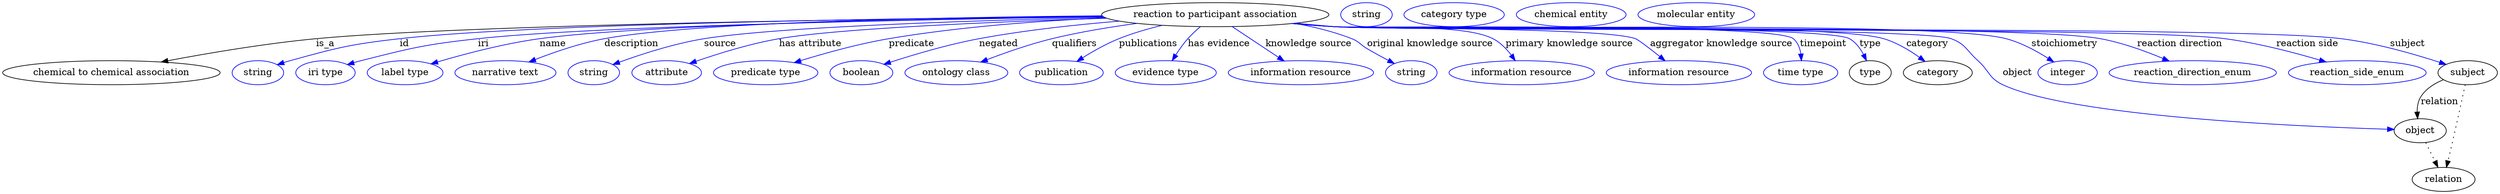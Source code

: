 digraph {
	graph [bb="0,0,3724.7,283"];
	node [label="\N"];
	"reaction to participant association"	[height=0.5,
		label="reaction to participant association",
		pos="1810.5,265",
		width=4.7121];
	"chemical to chemical association"	[height=0.5,
		pos="162.49,178",
		width=4.5135];
	"reaction to participant association" -> "chemical to chemical association"	[label=is_a,
		lp="481.49,221.5",
		pos="e,236.7,194.08 1642.4,262.48 1334.4,259.23 690.4,250.08 467.49,229 392.34,221.89 307.69,207.5 246.66,195.97"];
	id	[color=blue,
		height=0.5,
		label=string,
		pos="381.49,178",
		width=1.0652];
	"reaction to participant association" -> id	[color=blue,
		label=id,
		lp="599.49,221.5",
		pos="e,410.47,190 1642.1,262.72 1356.9,259.96 790.5,251.72 592.49,229 519.05,220.57 500.72,215.72 429.49,196 426.38,195.14 423.18,194.18 \
419.98,193.16",
		style=solid];
	iri	[color=blue,
		height=0.5,
		label="iri type",
		pos="482.49,178",
		width=1.2277];
	"reaction to participant association" -> iri	[color=blue,
		label=iri,
		lp="717.49,221.5",
		pos="e,515.1,190.15 1643.2,261.87 1381,257.99 885.15,248.33 709.49,229 631.25,220.39 611.77,215.39 535.49,196 532.06,195.13 528.53,194.16 \
524.99,193.14",
		style=solid];
	name	[color=blue,
		height=0.5,
		label="label type",
		pos="601.49,178",
		width=1.5707];
	"reaction to participant association" -> name	[color=blue,
		label=name,
		lp="821.49,221.5",
		pos="e,640.09,191.27 1642.6,262.38 1398.8,259.31 958.77,250.85 801.49,229 748.87,221.69 690.04,206.05 649.88,194.19",
		style=solid];
	description	[color=blue,
		height=0.5,
		label="narrative text",
		pos="751.49,178",
		width=2.0943];
	"reaction to participant association" -> description	[color=blue,
		label=description,
		lp="938.99,221.5",
		pos="e,786.36,194.07 1641.5,263.34 1417.9,261.46 1036.1,254.48 898.49,229 863,222.43 824.43,209.06 795.71,197.8",
		style=solid];
	source	[color=blue,
		height=0.5,
		label=string,
		pos="883.49,178",
		width=1.0652];
	"reaction to participant association" -> source	[color=blue,
		label=source,
		lp="1070.5,221.5",
		pos="e,911.78,190.27 1645,260.89 1455.6,256.54 1157.4,247.06 1046.5,229 1002.5,221.84 953.95,205.83 921.36,193.84",
		style=solid];
	"has attribute"	[color=blue,
		height=0.5,
		label=attribute,
		pos="991.49,178",
		width=1.4443];
	"reaction to participant association" -> "has attribute"	[color=blue,
		label="has attribute",
		lp="1205.5,221.5",
		pos="e,1025.5,191.77 1648.3,259.69 1486.4,254.59 1249,244.75 1158.5,229 1115.6,221.54 1068.2,206.68 1034.9,195.09",
		style=solid];
	predicate	[color=blue,
		height=0.5,
		label="predicate type",
		pos="1139.5,178",
		width=2.1665];
	"reaction to participant association" -> predicate	[color=blue,
		label=predicate,
		lp="1356.5,221.5",
		pos="e,1182.2,193.22 1646.9,260.23 1551.7,256.05 1429.7,247.3 1322.5,229 1277.8,221.37 1228.3,207.5 1192.1,196.3",
		style=solid];
	negated	[color=blue,
		height=0.5,
		label=boolean,
		pos="1282.5,178",
		width=1.2999];
	"reaction to participant association" -> negated	[color=blue,
		label=negated,
		lp="1486.5,221.5",
		pos="e,1315.9,190.6 1667.2,255.33 1602.7,250.01 1525.9,241.71 1457.5,229 1411.8,220.52 1360.9,205.29 1325.8,193.86",
		style=solid];
	qualifiers	[color=blue,
		height=0.5,
		label="ontology class",
		pos="1423.5,178",
		width=2.1304];
	"reaction to participant association" -> qualifiers	[color=blue,
		label=qualifiers,
		lp="1600,221.5",
		pos="e,1459.9,193.95 1693.6,251.91 1653,246.48 1607.4,239 1566.5,229 1533.3,220.91 1497.1,208.18 1469.4,197.59",
		style=solid];
	publications	[color=blue,
		height=0.5,
		label=publication,
		pos="1580.5,178",
		width=1.7332];
	"reaction to participant association" -> publications	[color=blue,
		label=publications,
		lp="1710.5,221.5",
		pos="e,1603.6,194.94 1731.1,249.03 1709.7,243.84 1686.9,237.21 1666.5,229 1647.7,221.46 1628.2,210.36 1612.4,200.54",
		style=solid];
	"has evidence"	[color=blue,
		height=0.5,
		label="evidence type",
		pos="1736.5,178",
		width=2.0943];
	"reaction to participant association" -> "has evidence"	[color=blue,
		label="has evidence",
		lp="1816,221.5",
		pos="e,1746.1,196.05 1788.2,246.9 1781.8,241.51 1775.1,235.31 1769.5,229 1762.9,221.56 1756.6,212.72 1751.4,204.55",
		style=solid];
	"knowledge source"	[color=blue,
		height=0.5,
		label="information resource",
		pos="1938.5,178",
		width=3.015];
	"reaction to participant association" -> "knowledge source"	[color=blue,
		label="knowledge source",
		lp="1950,221.5",
		pos="e,1913.4,195.54 1835.8,247.08 1850.3,237.38 1868.9,224.99 1885.5,214 1891.7,209.85 1898.4,205.43 1904.8,201.18",
		style=solid];
	"original knowledge source"	[color=blue,
		height=0.5,
		label=string,
		pos="2103.5,178",
		width=1.0652];
	"reaction to participant association" -> "original knowledge source"	[color=blue,
		label="original knowledge source",
		lp="2131.5,221.5",
		pos="e,2078.1,191.77 1929,252.05 1957.6,246.9 1987.6,239.53 2014.5,229 2025.8,224.54 2027,220.2 2037.5,214 2047.6,208.05 2058.8,201.94 \
2069,196.52",
		style=solid];
	"primary knowledge source"	[color=blue,
		height=0.5,
		label="information resource",
		pos="2268.5,178",
		width=3.015];
	"reaction to participant association" -> "primary knowledge source"	[color=blue,
		label="primary knowledge source",
		lp="2339.5,221.5",
		pos="e,2258.8,196.04 1930.8,252.26 1950.4,250.44 1970.5,248.62 1989.5,247 2041.9,242.51 2178.6,252.74 2225.5,229 2236.4,223.46 2245.8,\
213.79 2252.9,204.43",
		style=solid];
	"aggregator knowledge source"	[color=blue,
		height=0.5,
		label="information resource",
		pos="2503.5,178",
		width=3.015];
	"reaction to participant association" -> "aggregator knowledge source"	[color=blue,
		label="aggregator knowledge source",
		lp="2567,221.5",
		pos="e,2482.9,195.87 1927.9,251.93 1948.4,250.08 1969.6,248.35 1989.5,247 2039.3,243.64 2391.5,246.02 2438.5,229 2442.8,227.42 2459.6,\
214.5 2475,202.19",
		style=solid];
	timepoint	[color=blue,
		height=0.5,
		label="time type",
		pos="2685.5,178",
		width=1.5346];
	"reaction to participant association" -> timepoint	[color=blue,
		label=timepoint,
		lp="2719.5,221.5",
		pos="e,2686.7,196.1 1926.4,251.82 1947.4,249.95 1969.1,248.24 1989.5,247 2027.5,244.7 2645.1,253.24 2674.5,229 2681.2,223.45 2684.4,214.81 \
2685.8,206.26",
		style=solid];
	type	[height=0.5,
		pos="2789.5,178",
		width=0.86659];
	"reaction to participant association" -> type	[color=blue,
		label=type,
		lp="2789.5,221.5",
		pos="e,2783.8,196.12 1926.4,251.77 1947.4,249.91 1969.1,248.21 1989.5,247 2032.1,244.48 2721.4,250.22 2758.5,229 2767.7,223.73 2774.5,\
214.5 2779.4,205.4",
		style=solid];
	category	[height=0.5,
		pos="2890.5,178",
		width=1.4263];
	"reaction to participant association" -> category	[color=blue,
		label=category,
		lp="2875,221.5",
		pos="e,2871.3,194.97 1925.9,251.79 1947.1,249.91 1968.9,248.2 1989.5,247 2080.5,241.69 2722.1,254.84 2809.5,229 2828.8,223.28 2848.1,\
211.65 2863,201.05",
		style=solid];
	object	[height=0.5,
		pos="3609.5,91",
		width=1.0832];
	"reaction to participant association" -> object	[color=blue,
		label=object,
		lp="3008.5,178",
		pos="e,3570.7,92.894 1925.9,251.75 1947.1,249.88 1968.9,248.18 1989.5,247 2040.6,244.08 2862.5,246.77 2910.5,229 2932.1,221 2933.4,211.5 \
2950.5,196 2967.2,180.78 2966.1,169.78 2986.5,160 3087.9,111.39 3431.7,96.947 3560.3,93.186",
		style=solid];
	stoichiometry	[color=blue,
		height=0.5,
		label=integer,
		pos="3083.5,178",
		width=1.2277];
	"reaction to participant association" -> stoichiometry	[color=blue,
		label=stoichiometry,
		lp="3079,221.5",
		pos="e,3062.8,194.04 1925.9,251.72 1947.1,249.85 1968.9,248.16 1989.5,247 2100.7,240.73 2883.8,257.4 2991.5,229 3013.9,223.08 3036.9,\
210.62 3054.3,199.62",
		style=solid];
	"reaction direction"	[color=blue,
		height=0.5,
		label=reaction_direction_enum,
		pos="3270.5,178",
		width=3.4664];
	"reaction to participant association" -> "reaction direction"	[color=blue,
		label="reaction direction",
		lp="3251,221.5",
		pos="e,3235.4,195.41 1925.5,251.73 1946.7,249.84 1968.8,248.15 1989.5,247 2116.3,239.99 3007.6,251.95 3132.5,229 3164.7,223.07 3199.4,\
210.47 3226,199.4",
		style=solid];
	"reaction side"	[color=blue,
		height=0.5,
		label=reaction_side_enum,
		pos="3515.5,178",
		width=2.8525];
	"reaction to participant association" -> "reaction side"	[color=blue,
		label="reaction side",
		lp="3441,221.5",
		pos="e,3468.7,194.18 1925.5,251.69 1946.7,249.81 1968.8,248.12 1989.5,247 2136.9,239.01 3172.1,248.3 3318.5,229 3366.7,222.65 3420.1,\
208.64 3459.1,197.07",
		style=solid];
	subject	[height=0.5,
		pos="3680.5,178",
		width=1.2277];
	"reaction to participant association" -> subject	[color=blue,
		label=subject,
		lp="3590.5,221.5",
		pos="e,3648.2,190.37 1925,251.71 1946.4,249.81 1968.6,248.11 1989.5,247 2156.1,238.1 3325.9,249.81 3491.5,229 3543.1,222.51 3600.7,205.86 \
3638.6,193.55",
		style=solid];
	association_type	[color=blue,
		height=0.5,
		label=string,
		pos="2036.5,265",
		width=1.0652];
	association_category	[color=blue,
		height=0.5,
		label="category type",
		pos="2167.5,265",
		width=2.0762];
	relation	[height=0.5,
		pos="3644.5,18",
		width=1.2999];
	object -> relation	[pos="e,3636,36.198 3617.8,73.174 3621.9,64.896 3626.9,54.723 3631.5,45.438",
		style=dotted];
	"chemical to chemical association_object"	[color=blue,
		height=0.5,
		label="chemical entity",
		pos="2342.5,265",
		width=2.2748];
	subject -> object	[label=relation,
		lp="3638.5,134.5",
		pos="e,3605.7,109.01 3644.1,167.42 3631.3,162.12 3618.1,154.06 3610.5,142 3606.2,135.26 3604.9,126.93 3604.9,119.01"];
	subject -> relation	[pos="e,3648.7,36.005 3676.8,160.05 3672.4,139.44 3664.6,103.63 3657.5,73 3655.4,64.183 3653.2,54.574 3651.1,45.938",
		style=dotted];
	"reaction to participant association_subject"	[color=blue,
		height=0.5,
		label="molecular entity",
		pos="2529.5,265",
		width=2.4192];
}
